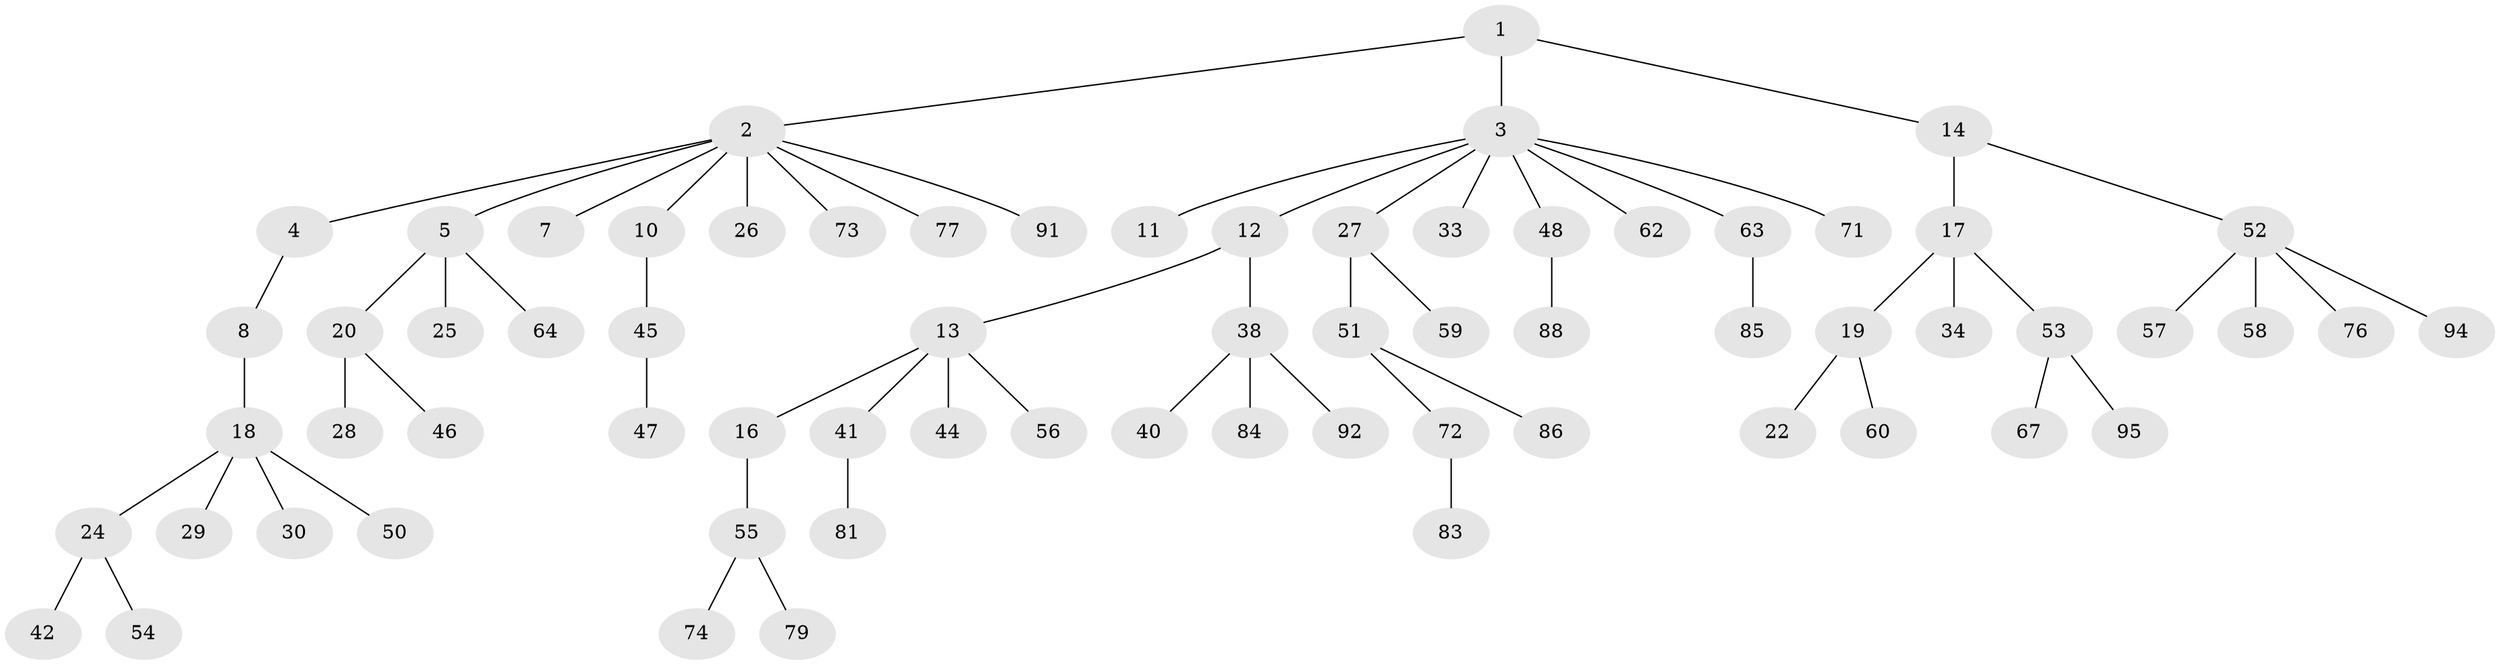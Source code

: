 // Generated by graph-tools (version 1.1) at 2025/24/03/03/25 07:24:07]
// undirected, 68 vertices, 67 edges
graph export_dot {
graph [start="1"]
  node [color=gray90,style=filled];
  1;
  2 [super="+9"];
  3 [super="+6"];
  4 [super="+23"];
  5 [super="+89"];
  7 [super="+15"];
  8;
  10 [super="+32"];
  11 [super="+66"];
  12 [super="+93"];
  13 [super="+36"];
  14;
  16 [super="+37"];
  17 [super="+21"];
  18 [super="+61"];
  19 [super="+35"];
  20 [super="+31"];
  22 [super="+70"];
  24 [super="+75"];
  25;
  26;
  27 [super="+39"];
  28;
  29;
  30;
  33;
  34 [super="+43"];
  38 [super="+68"];
  40;
  41;
  42;
  44;
  45 [super="+78"];
  46;
  47 [super="+98"];
  48 [super="+49"];
  50 [super="+90"];
  51 [super="+80"];
  52 [super="+69"];
  53 [super="+65"];
  54;
  55 [super="+99"];
  56;
  57;
  58;
  59;
  60;
  62;
  63;
  64 [super="+96"];
  67 [super="+87"];
  71;
  72;
  73;
  74;
  76;
  77 [super="+82"];
  79;
  81;
  83 [super="+97"];
  84;
  85;
  86;
  88;
  91;
  92;
  94;
  95;
  1 -- 2;
  1 -- 3;
  1 -- 14;
  2 -- 4;
  2 -- 5;
  2 -- 7;
  2 -- 10;
  2 -- 73;
  2 -- 77;
  2 -- 91;
  2 -- 26;
  3 -- 11;
  3 -- 33;
  3 -- 48;
  3 -- 62;
  3 -- 63;
  3 -- 27;
  3 -- 12;
  3 -- 71;
  4 -- 8;
  5 -- 20;
  5 -- 25;
  5 -- 64;
  8 -- 18;
  10 -- 45;
  12 -- 13;
  12 -- 38;
  13 -- 16;
  13 -- 56;
  13 -- 41;
  13 -- 44;
  14 -- 17;
  14 -- 52;
  16 -- 55;
  17 -- 19;
  17 -- 34;
  17 -- 53;
  18 -- 24;
  18 -- 29;
  18 -- 30;
  18 -- 50;
  19 -- 22;
  19 -- 60;
  20 -- 28;
  20 -- 46;
  24 -- 42;
  24 -- 54;
  27 -- 59;
  27 -- 51;
  38 -- 40;
  38 -- 84;
  38 -- 92;
  41 -- 81;
  45 -- 47;
  48 -- 88;
  51 -- 72;
  51 -- 86;
  52 -- 57;
  52 -- 58;
  52 -- 76;
  52 -- 94;
  53 -- 95;
  53 -- 67;
  55 -- 74;
  55 -- 79;
  63 -- 85;
  72 -- 83;
}
